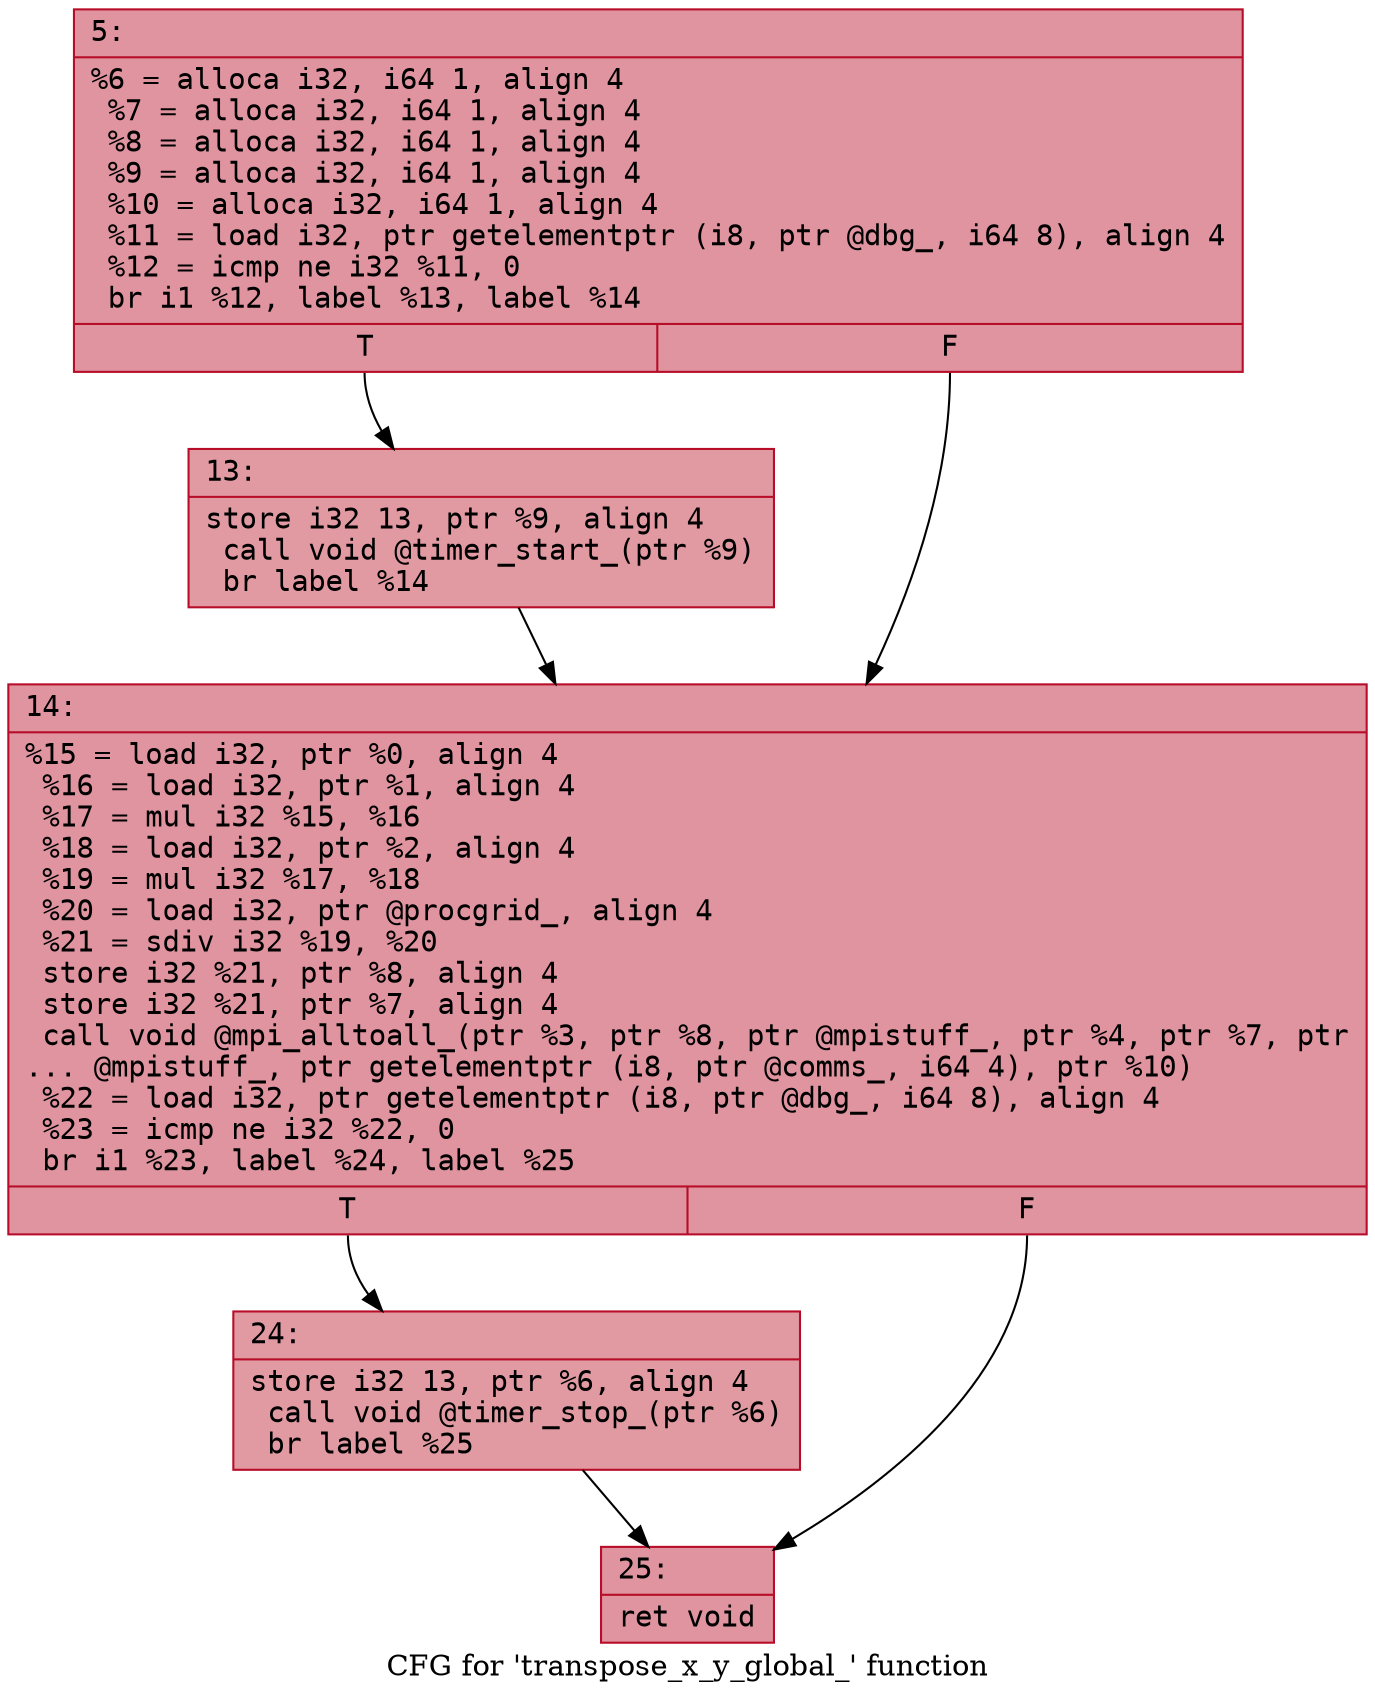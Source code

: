 digraph "CFG for 'transpose_x_y_global_' function" {
	label="CFG for 'transpose_x_y_global_' function";

	Node0x55cdf5dbae40 [shape=record,color="#b70d28ff", style=filled, fillcolor="#b70d2870" fontname="Courier",label="{5:\l|  %6 = alloca i32, i64 1, align 4\l  %7 = alloca i32, i64 1, align 4\l  %8 = alloca i32, i64 1, align 4\l  %9 = alloca i32, i64 1, align 4\l  %10 = alloca i32, i64 1, align 4\l  %11 = load i32, ptr getelementptr (i8, ptr @dbg_, i64 8), align 4\l  %12 = icmp ne i32 %11, 0\l  br i1 %12, label %13, label %14\l|{<s0>T|<s1>F}}"];
	Node0x55cdf5dbae40:s0 -> Node0x55cdf5dbb380[tooltip="5 -> 13\nProbability 62.50%" ];
	Node0x55cdf5dbae40:s1 -> Node0x55cdf5dbb3d0[tooltip="5 -> 14\nProbability 37.50%" ];
	Node0x55cdf5dbb380 [shape=record,color="#b70d28ff", style=filled, fillcolor="#bb1b2c70" fontname="Courier",label="{13:\l|  store i32 13, ptr %9, align 4\l  call void @timer_start_(ptr %9)\l  br label %14\l}"];
	Node0x55cdf5dbb380 -> Node0x55cdf5dbb3d0[tooltip="13 -> 14\nProbability 100.00%" ];
	Node0x55cdf5dbb3d0 [shape=record,color="#b70d28ff", style=filled, fillcolor="#b70d2870" fontname="Courier",label="{14:\l|  %15 = load i32, ptr %0, align 4\l  %16 = load i32, ptr %1, align 4\l  %17 = mul i32 %15, %16\l  %18 = load i32, ptr %2, align 4\l  %19 = mul i32 %17, %18\l  %20 = load i32, ptr @procgrid_, align 4\l  %21 = sdiv i32 %19, %20\l  store i32 %21, ptr %8, align 4\l  store i32 %21, ptr %7, align 4\l  call void @mpi_alltoall_(ptr %3, ptr %8, ptr @mpistuff_, ptr %4, ptr %7, ptr\l... @mpistuff_, ptr getelementptr (i8, ptr @comms_, i64 4), ptr %10)\l  %22 = load i32, ptr getelementptr (i8, ptr @dbg_, i64 8), align 4\l  %23 = icmp ne i32 %22, 0\l  br i1 %23, label %24, label %25\l|{<s0>T|<s1>F}}"];
	Node0x55cdf5dbb3d0:s0 -> Node0x55cdf5dbc5f0[tooltip="14 -> 24\nProbability 62.50%" ];
	Node0x55cdf5dbb3d0:s1 -> Node0x55cdf5dbc640[tooltip="14 -> 25\nProbability 37.50%" ];
	Node0x55cdf5dbc5f0 [shape=record,color="#b70d28ff", style=filled, fillcolor="#bb1b2c70" fontname="Courier",label="{24:\l|  store i32 13, ptr %6, align 4\l  call void @timer_stop_(ptr %6)\l  br label %25\l}"];
	Node0x55cdf5dbc5f0 -> Node0x55cdf5dbc640[tooltip="24 -> 25\nProbability 100.00%" ];
	Node0x55cdf5dbc640 [shape=record,color="#b70d28ff", style=filled, fillcolor="#b70d2870" fontname="Courier",label="{25:\l|  ret void\l}"];
}
